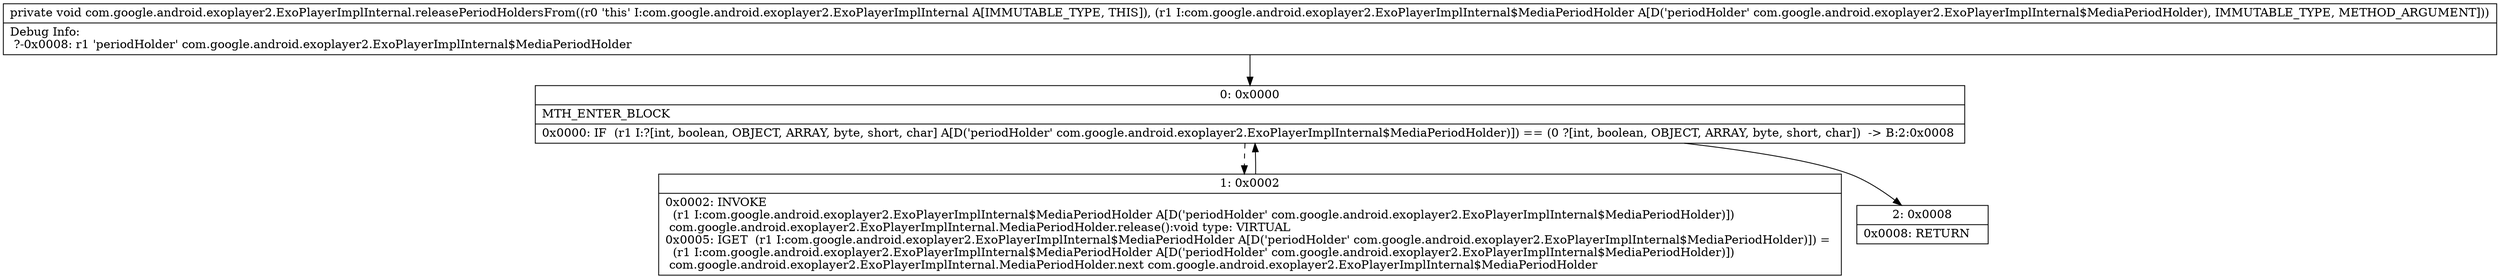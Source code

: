 digraph "CFG forcom.google.android.exoplayer2.ExoPlayerImplInternal.releasePeriodHoldersFrom(Lcom\/google\/android\/exoplayer2\/ExoPlayerImplInternal$MediaPeriodHolder;)V" {
Node_0 [shape=record,label="{0\:\ 0x0000|MTH_ENTER_BLOCK\l|0x0000: IF  (r1 I:?[int, boolean, OBJECT, ARRAY, byte, short, char] A[D('periodHolder' com.google.android.exoplayer2.ExoPlayerImplInternal$MediaPeriodHolder)]) == (0 ?[int, boolean, OBJECT, ARRAY, byte, short, char])  \-\> B:2:0x0008 \l}"];
Node_1 [shape=record,label="{1\:\ 0x0002|0x0002: INVOKE  \l  (r1 I:com.google.android.exoplayer2.ExoPlayerImplInternal$MediaPeriodHolder A[D('periodHolder' com.google.android.exoplayer2.ExoPlayerImplInternal$MediaPeriodHolder)])\l com.google.android.exoplayer2.ExoPlayerImplInternal.MediaPeriodHolder.release():void type: VIRTUAL \l0x0005: IGET  (r1 I:com.google.android.exoplayer2.ExoPlayerImplInternal$MediaPeriodHolder A[D('periodHolder' com.google.android.exoplayer2.ExoPlayerImplInternal$MediaPeriodHolder)]) = \l  (r1 I:com.google.android.exoplayer2.ExoPlayerImplInternal$MediaPeriodHolder A[D('periodHolder' com.google.android.exoplayer2.ExoPlayerImplInternal$MediaPeriodHolder)])\l com.google.android.exoplayer2.ExoPlayerImplInternal.MediaPeriodHolder.next com.google.android.exoplayer2.ExoPlayerImplInternal$MediaPeriodHolder \l}"];
Node_2 [shape=record,label="{2\:\ 0x0008|0x0008: RETURN   \l}"];
MethodNode[shape=record,label="{private void com.google.android.exoplayer2.ExoPlayerImplInternal.releasePeriodHoldersFrom((r0 'this' I:com.google.android.exoplayer2.ExoPlayerImplInternal A[IMMUTABLE_TYPE, THIS]), (r1 I:com.google.android.exoplayer2.ExoPlayerImplInternal$MediaPeriodHolder A[D('periodHolder' com.google.android.exoplayer2.ExoPlayerImplInternal$MediaPeriodHolder), IMMUTABLE_TYPE, METHOD_ARGUMENT]))  | Debug Info:\l  ?\-0x0008: r1 'periodHolder' com.google.android.exoplayer2.ExoPlayerImplInternal$MediaPeriodHolder\l}"];
MethodNode -> Node_0;
Node_0 -> Node_1[style=dashed];
Node_0 -> Node_2;
Node_1 -> Node_0;
}

